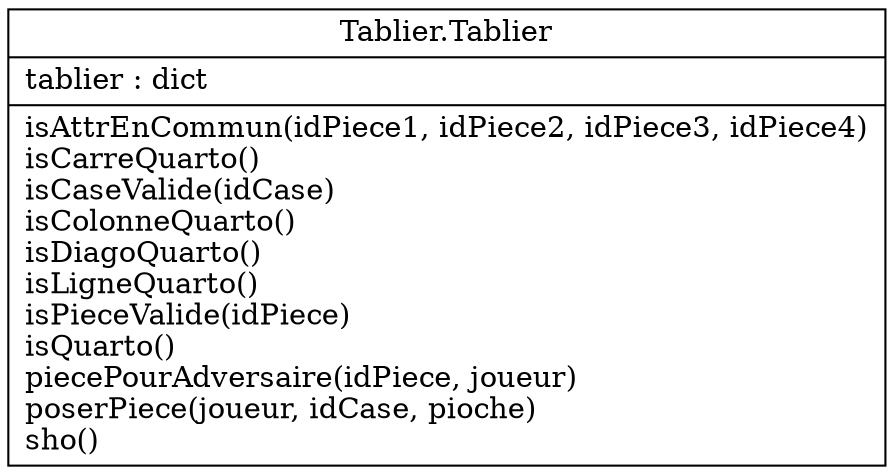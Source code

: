 digraph "classes_demo_DVP" {
charset="utf-8"
rankdir=BT
"0" [label="{Tablier.Tablier|tablier : dict\l|isAttrEnCommun(idPiece1, idPiece2, idPiece3, idPiece4)\lisCarreQuarto()\lisCaseValide(idCase)\lisColonneQuarto()\lisDiagoQuarto()\lisLigneQuarto()\lisPieceValide(idPiece)\lisQuarto()\lpiecePourAdversaire(idPiece, joueur)\lposerPiece(joueur, idCase, pioche)\lsho()\l}", shape="record"];
}
